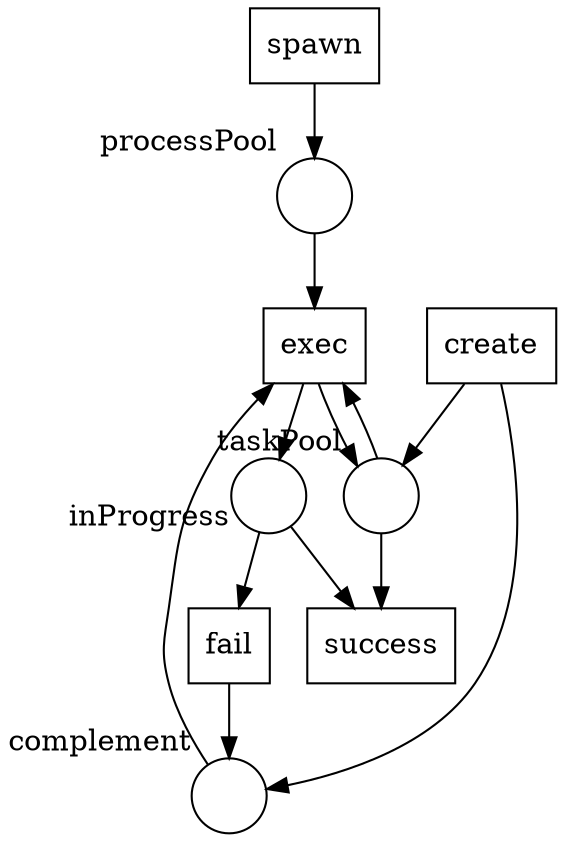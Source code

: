 digraph G {
subgraph place {
node [shape=circle, width=.5];
"processPool" [label="", xlabel="processPool"];
"taskPool" [label="", xlabel="taskPool"];
"complement" [label="", xlabel="complement"];
"inProgress" [label="", xlabel="inProgress"];
}
subgraph transitions {
node [shape=rect, width=.5, height=.5];
"success";
"create";
"spawn";
"exec";
"fail";
}
"taskPool" -> "success";
"inProgress" -> "success";
"create" -> "taskPool";
"create" -> "complement";
"spawn" -> "processPool";
"taskPool" -> "exec";
"processPool" -> "exec";
"complement" -> "exec";
"exec" -> "taskPool";
"exec" -> "inProgress";
"inProgress" -> "fail";
"fail" -> "complement";
}
